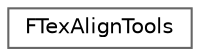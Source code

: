 digraph "Graphical Class Hierarchy"
{
 // INTERACTIVE_SVG=YES
 // LATEX_PDF_SIZE
  bgcolor="transparent";
  edge [fontname=Helvetica,fontsize=10,labelfontname=Helvetica,labelfontsize=10];
  node [fontname=Helvetica,fontsize=10,shape=box,height=0.2,width=0.4];
  rankdir="LR";
  Node0 [id="Node000000",label="FTexAlignTools",height=0.2,width=0.4,color="grey40", fillcolor="white", style="filled",URL="$d8/d39/classFTexAlignTools.html",tooltip="A helper class to store the state of the various texture alignment tools."];
}
